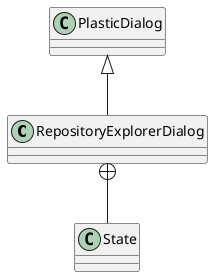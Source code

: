 @startuml
class RepositoryExplorerDialog {
}
class State {
}
PlasticDialog <|-- RepositoryExplorerDialog
RepositoryExplorerDialog +-- State
@enduml
